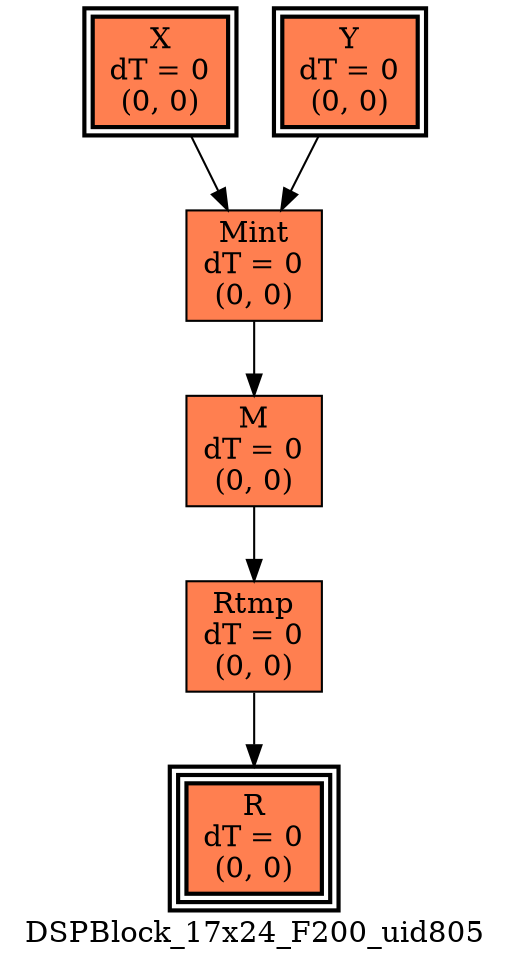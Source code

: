 digraph DSPBlock_17x24_F200_uid805
{
	//graph drawing options
	label=DSPBlock_17x24_F200_uid805;
	labelloc=bottom;
	labeljust=right;
	ratio=auto;
	nodesep=0.25;
	ranksep=0.5;

	//input/output signals of operator DSPBlock_17x24_F200_uid805
	X__DSPBlock_17x24_F200_uid805 [ label="X\ndT = 0\n(0, 0)", shape=box, color=black, style="bold, filled", fillcolor=coral, peripheries=2 ];
	Y__DSPBlock_17x24_F200_uid805 [ label="Y\ndT = 0\n(0, 0)", shape=box, color=black, style="bold, filled", fillcolor=coral, peripheries=2 ];
	R__DSPBlock_17x24_F200_uid805 [ label="R\ndT = 0\n(0, 0)", shape=box, color=black, style="bold, filled", fillcolor=coral, peripheries=3 ];
	{rank=same X__DSPBlock_17x24_F200_uid805, Y__DSPBlock_17x24_F200_uid805};
	{rank=same R__DSPBlock_17x24_F200_uid805};
	//internal signals of operator DSPBlock_17x24_F200_uid805
	Mint__DSPBlock_17x24_F200_uid805 [ label="Mint\ndT = 0\n(0, 0)", shape=box, color=black, style=filled, fillcolor=coral, peripheries=1 ];
	M__DSPBlock_17x24_F200_uid805 [ label="M\ndT = 0\n(0, 0)", shape=box, color=black, style=filled, fillcolor=coral, peripheries=1 ];
	Rtmp__DSPBlock_17x24_F200_uid805 [ label="Rtmp\ndT = 0\n(0, 0)", shape=box, color=black, style=filled, fillcolor=coral, peripheries=1 ];

	//subcomponents of operator DSPBlock_17x24_F200_uid805

	//input and internal signal connections of operator DSPBlock_17x24_F200_uid805
	X__DSPBlock_17x24_F200_uid805 -> Mint__DSPBlock_17x24_F200_uid805 [ arrowhead=normal, arrowsize=1.0, arrowtail=normal, color=black, dir=forward  ];
	Y__DSPBlock_17x24_F200_uid805 -> Mint__DSPBlock_17x24_F200_uid805 [ arrowhead=normal, arrowsize=1.0, arrowtail=normal, color=black, dir=forward  ];
	Mint__DSPBlock_17x24_F200_uid805 -> M__DSPBlock_17x24_F200_uid805 [ arrowhead=normal, arrowsize=1.0, arrowtail=normal, color=black, dir=forward  ];
	M__DSPBlock_17x24_F200_uid805 -> Rtmp__DSPBlock_17x24_F200_uid805 [ arrowhead=normal, arrowsize=1.0, arrowtail=normal, color=black, dir=forward  ];
	Rtmp__DSPBlock_17x24_F200_uid805 -> R__DSPBlock_17x24_F200_uid805 [ arrowhead=normal, arrowsize=1.0, arrowtail=normal, color=black, dir=forward  ];
}

